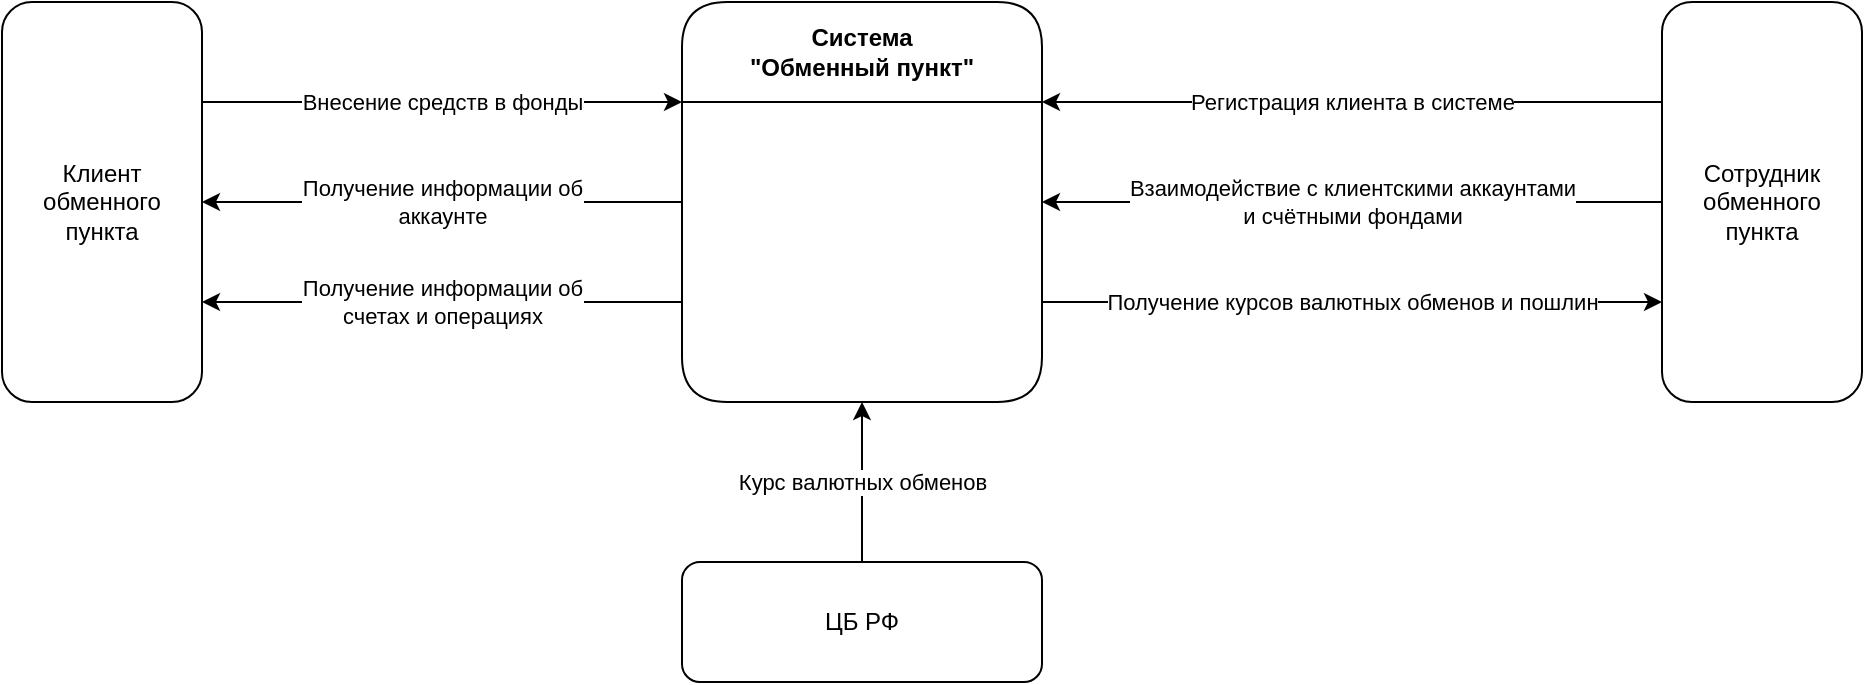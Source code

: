 <mxfile version="24.4.0" type="device">
  <diagram name="Страница — 1" id="iW2YnklHtWerdvTFRIqD">
    <mxGraphModel dx="2261" dy="884" grid="1" gridSize="10" guides="1" tooltips="1" connect="1" arrows="1" fold="1" page="1" pageScale="1" pageWidth="827" pageHeight="1169" math="0" shadow="0">
      <root>
        <mxCell id="0" />
        <mxCell id="1" parent="0" />
        <mxCell id="soWChxD6S1IUgYi2SDI3-12" value="Внесение средств в фонды" style="edgeStyle=orthogonalEdgeStyle;rounded=0;orthogonalLoop=1;jettySize=auto;html=1;exitX=1;exitY=0.25;exitDx=0;exitDy=0;entryX=0;entryY=0.25;entryDx=0;entryDy=0;" edge="1" parent="1" source="soWChxD6S1IUgYi2SDI3-2" target="soWChxD6S1IUgYi2SDI3-5">
          <mxGeometry relative="1" as="geometry">
            <mxPoint as="offset" />
          </mxGeometry>
        </mxCell>
        <mxCell id="soWChxD6S1IUgYi2SDI3-13" value="Получение информации об&lt;br&gt;аккаунте" style="edgeStyle=orthogonalEdgeStyle;rounded=0;orthogonalLoop=1;jettySize=auto;html=1;entryX=0;entryY=0.5;entryDx=0;entryDy=0;startArrow=classic;startFill=1;endArrow=none;endFill=0;" edge="1" parent="1" source="soWChxD6S1IUgYi2SDI3-2" target="soWChxD6S1IUgYi2SDI3-5">
          <mxGeometry relative="1" as="geometry" />
        </mxCell>
        <mxCell id="soWChxD6S1IUgYi2SDI3-14" value="Получение информации об&lt;br&gt;счетах и операциях" style="edgeStyle=orthogonalEdgeStyle;rounded=0;orthogonalLoop=1;jettySize=auto;html=1;exitX=1;exitY=0.75;exitDx=0;exitDy=0;entryX=0;entryY=0.75;entryDx=0;entryDy=0;startArrow=classic;startFill=1;endArrow=none;endFill=0;" edge="1" parent="1" source="soWChxD6S1IUgYi2SDI3-2" target="soWChxD6S1IUgYi2SDI3-5">
          <mxGeometry relative="1" as="geometry" />
        </mxCell>
        <mxCell id="soWChxD6S1IUgYi2SDI3-2" value="Клиент&lt;br&gt;обменного пункта" style="rounded=1;whiteSpace=wrap;html=1;" vertex="1" parent="1">
          <mxGeometry x="-90" y="360" width="100" height="200" as="geometry" />
        </mxCell>
        <mxCell id="soWChxD6S1IUgYi2SDI3-9" value="Взаимодействие с клиентскими аккаунтами&lt;br&gt;и счётными фондами" style="edgeStyle=orthogonalEdgeStyle;rounded=0;orthogonalLoop=1;jettySize=auto;html=1;entryX=1;entryY=0.5;entryDx=0;entryDy=0;" edge="1" parent="1" source="soWChxD6S1IUgYi2SDI3-3" target="soWChxD6S1IUgYi2SDI3-5">
          <mxGeometry relative="1" as="geometry" />
        </mxCell>
        <mxCell id="soWChxD6S1IUgYi2SDI3-10" value="Регистрация клиента в системе" style="edgeStyle=orthogonalEdgeStyle;rounded=0;orthogonalLoop=1;jettySize=auto;html=1;exitX=0;exitY=0.25;exitDx=0;exitDy=0;entryX=1;entryY=0.25;entryDx=0;entryDy=0;" edge="1" parent="1" source="soWChxD6S1IUgYi2SDI3-3" target="soWChxD6S1IUgYi2SDI3-5">
          <mxGeometry relative="1" as="geometry" />
        </mxCell>
        <mxCell id="soWChxD6S1IUgYi2SDI3-3" value="Сотрудник обменного пункта" style="rounded=1;whiteSpace=wrap;html=1;" vertex="1" parent="1">
          <mxGeometry x="740" y="360" width="100" height="200" as="geometry" />
        </mxCell>
        <mxCell id="soWChxD6S1IUgYi2SDI3-6" value="Курс валютных обменов" style="edgeStyle=orthogonalEdgeStyle;rounded=0;orthogonalLoop=1;jettySize=auto;html=1;entryX=0.5;entryY=1;entryDx=0;entryDy=0;" edge="1" parent="1" source="soWChxD6S1IUgYi2SDI3-4" target="soWChxD6S1IUgYi2SDI3-5">
          <mxGeometry relative="1" as="geometry" />
        </mxCell>
        <mxCell id="soWChxD6S1IUgYi2SDI3-4" value="ЦБ РФ" style="rounded=1;whiteSpace=wrap;html=1;" vertex="1" parent="1">
          <mxGeometry x="250" y="640" width="180" height="60" as="geometry" />
        </mxCell>
        <mxCell id="soWChxD6S1IUgYi2SDI3-11" value="Получение курсов валютных обменов и пошлин" style="edgeStyle=orthogonalEdgeStyle;rounded=0;orthogonalLoop=1;jettySize=auto;html=1;exitX=1;exitY=0.75;exitDx=0;exitDy=0;entryX=0;entryY=0.75;entryDx=0;entryDy=0;" edge="1" parent="1" source="soWChxD6S1IUgYi2SDI3-5" target="soWChxD6S1IUgYi2SDI3-3">
          <mxGeometry relative="1" as="geometry" />
        </mxCell>
        <mxCell id="soWChxD6S1IUgYi2SDI3-5" value="Система &lt;br&gt;&quot;Обменный пункт&quot;" style="swimlane;whiteSpace=wrap;html=1;startSize=50;rounded=1;" vertex="1" parent="1">
          <mxGeometry x="250" y="360" width="180" height="200" as="geometry" />
        </mxCell>
      </root>
    </mxGraphModel>
  </diagram>
</mxfile>
